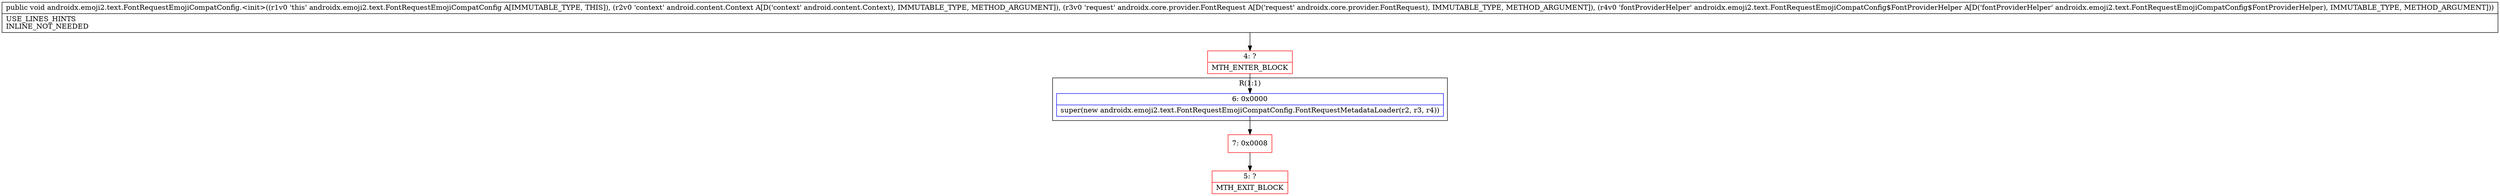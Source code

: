 digraph "CFG forandroidx.emoji2.text.FontRequestEmojiCompatConfig.\<init\>(Landroid\/content\/Context;Landroidx\/core\/provider\/FontRequest;Landroidx\/emoji2\/text\/FontRequestEmojiCompatConfig$FontProviderHelper;)V" {
subgraph cluster_Region_1659956328 {
label = "R(1:1)";
node [shape=record,color=blue];
Node_6 [shape=record,label="{6\:\ 0x0000|super(new androidx.emoji2.text.FontRequestEmojiCompatConfig.FontRequestMetadataLoader(r2, r3, r4))\l}"];
}
Node_4 [shape=record,color=red,label="{4\:\ ?|MTH_ENTER_BLOCK\l}"];
Node_7 [shape=record,color=red,label="{7\:\ 0x0008}"];
Node_5 [shape=record,color=red,label="{5\:\ ?|MTH_EXIT_BLOCK\l}"];
MethodNode[shape=record,label="{public void androidx.emoji2.text.FontRequestEmojiCompatConfig.\<init\>((r1v0 'this' androidx.emoji2.text.FontRequestEmojiCompatConfig A[IMMUTABLE_TYPE, THIS]), (r2v0 'context' android.content.Context A[D('context' android.content.Context), IMMUTABLE_TYPE, METHOD_ARGUMENT]), (r3v0 'request' androidx.core.provider.FontRequest A[D('request' androidx.core.provider.FontRequest), IMMUTABLE_TYPE, METHOD_ARGUMENT]), (r4v0 'fontProviderHelper' androidx.emoji2.text.FontRequestEmojiCompatConfig$FontProviderHelper A[D('fontProviderHelper' androidx.emoji2.text.FontRequestEmojiCompatConfig$FontProviderHelper), IMMUTABLE_TYPE, METHOD_ARGUMENT]))  | USE_LINES_HINTS\lINLINE_NOT_NEEDED\l}"];
MethodNode -> Node_4;Node_6 -> Node_7;
Node_4 -> Node_6;
Node_7 -> Node_5;
}

